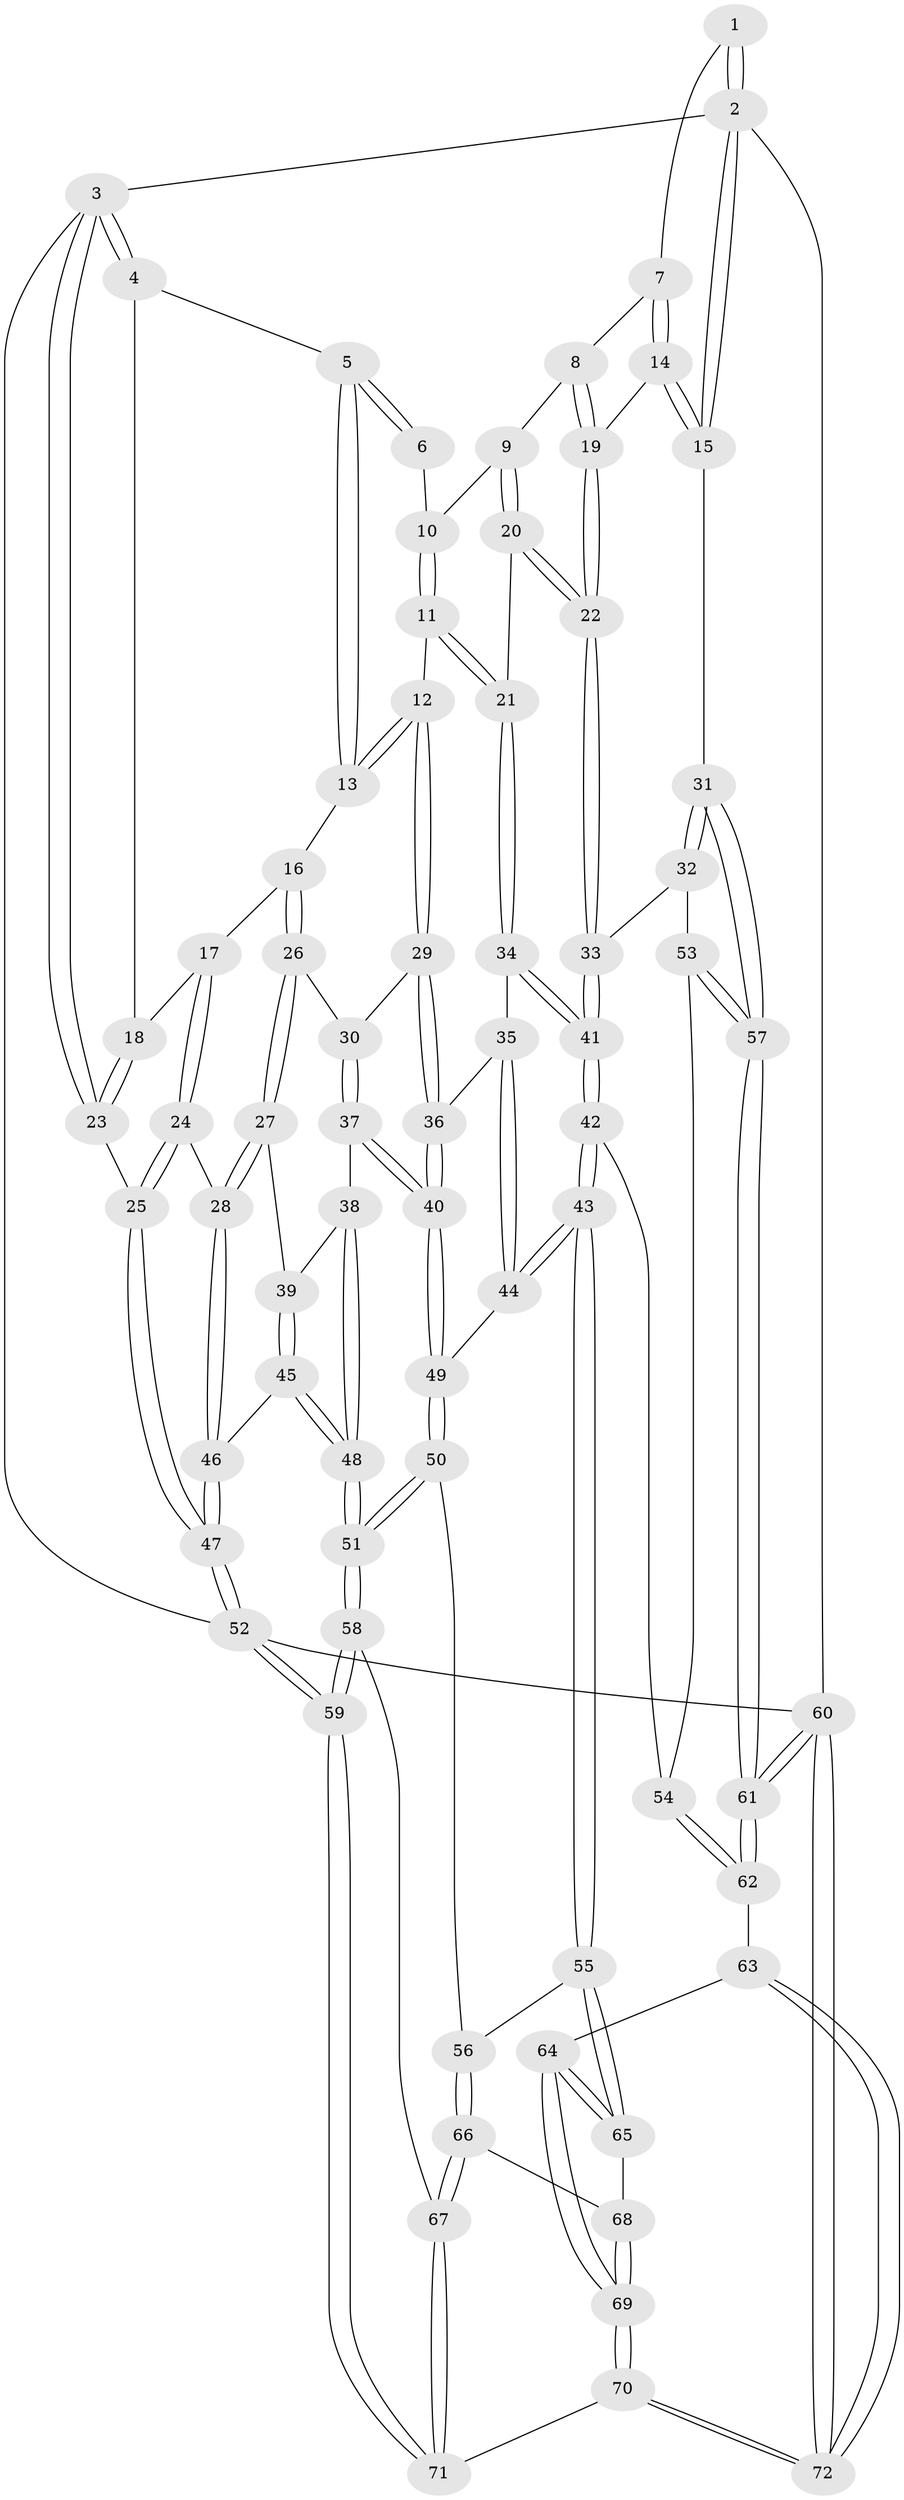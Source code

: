 // Generated by graph-tools (version 1.1) at 2025/38/03/09/25 02:38:26]
// undirected, 72 vertices, 177 edges
graph export_dot {
graph [start="1"]
  node [color=gray90,style=filled];
  1 [pos="+0.7619525286586872+0"];
  2 [pos="+1+0"];
  3 [pos="+0+0"];
  4 [pos="+0.3158092909218912+0"];
  5 [pos="+0.35192872804187403+0"];
  6 [pos="+0.5909003480049763+0"];
  7 [pos="+0.7891533390391958+0"];
  8 [pos="+0.7920880351938695+0.05823774099609874"];
  9 [pos="+0.7020867685367834+0.1330164323436924"];
  10 [pos="+0.6253715019368693+0.1078447350275226"];
  11 [pos="+0.4418125945946184+0.19247879444615176"];
  12 [pos="+0.43567143361145805+0.18869507611487296"];
  13 [pos="+0.38925678993807283+0.05396851141447851"];
  14 [pos="+1+0.16591960584164248"];
  15 [pos="+1+0.19095412501970235"];
  16 [pos="+0.16655649548496912+0.2294044503870706"];
  17 [pos="+0.11685289158941355+0.20161359411892008"];
  18 [pos="+0.1044975810398495+0.1810579366696911"];
  19 [pos="+0.8479296029631024+0.1480096922702259"];
  20 [pos="+0.6408502796763993+0.2517369617829827"];
  21 [pos="+0.5331021317274407+0.26988671163469113"];
  22 [pos="+0.8147758829038194+0.3348157769791043"];
  23 [pos="+0+0.09057978255750744"];
  24 [pos="+0.06631333008403781+0.31381798003137346"];
  25 [pos="+0+0.2545514780537638"];
  26 [pos="+0.18503548662858776+0.25457031387736095"];
  27 [pos="+0.13239446923727488+0.3904509242967152"];
  28 [pos="+0.11113469063061679+0.3925484022332361"];
  29 [pos="+0.35537939550514175+0.2715190762136825"];
  30 [pos="+0.30305725244804743+0.2981065347263841"];
  31 [pos="+1+0.4235939192609842"];
  32 [pos="+0.8946216541732792+0.4212108803927532"];
  33 [pos="+0.8519224447657866+0.4112038806235554"];
  34 [pos="+0.5376223193233006+0.32639444129240097"];
  35 [pos="+0.5145077822740457+0.3625967401133749"];
  36 [pos="+0.3873414695603193+0.4340025099614346"];
  37 [pos="+0.24863945828257003+0.4004681286603183"];
  38 [pos="+0.2459435310053548+0.4019959351511448"];
  39 [pos="+0.16367260250073604+0.40147207628557163"];
  40 [pos="+0.3739631522057332+0.4761139913021835"];
  41 [pos="+0.6900176009651345+0.5310534203547959"];
  42 [pos="+0.6759296251143413+0.5600466490496044"];
  43 [pos="+0.6605294895387448+0.5783372828794426"];
  44 [pos="+0.47607278656289853+0.506300981223838"];
  45 [pos="+0.18261548162695246+0.5825615581653976"];
  46 [pos="+0+0.5165560991114505"];
  47 [pos="+0+0.5600095284893235"];
  48 [pos="+0.2402315792339522+0.6206187431907472"];
  49 [pos="+0.3894642238339025+0.528759353670724"];
  50 [pos="+0.3436006104874448+0.6172189458044487"];
  51 [pos="+0.2418825453551321+0.6226512763495083"];
  52 [pos="+0+1"];
  53 [pos="+0.8842668064187217+0.622459844718976"];
  54 [pos="+0.8704935733849897+0.6702971843636917"];
  55 [pos="+0.6391702139161828+0.6479969720205683"];
  56 [pos="+0.3453607755861506+0.6190630433724205"];
  57 [pos="+1+0.6064162383643877"];
  58 [pos="+0.07205354825447546+0.9198701518268455"];
  59 [pos="+0+1"];
  60 [pos="+1+1"];
  61 [pos="+1+0.7621165624010234"];
  62 [pos="+0.8952455879340058+0.7337991212768661"];
  63 [pos="+0.7696762767372607+0.8200449178893844"];
  64 [pos="+0.7227660464642038+0.8022941452274744"];
  65 [pos="+0.6394229397018895+0.694583423786011"];
  66 [pos="+0.4121461973867447+0.7692284748704614"];
  67 [pos="+0.404857088398962+0.7810206461691974"];
  68 [pos="+0.5168702418470582+0.7736415171976508"];
  69 [pos="+0.5469165266634838+1"];
  70 [pos="+0.5110932368846954+1"];
  71 [pos="+0.42288104253358644+1"];
  72 [pos="+1+1"];
  1 -- 2;
  1 -- 2;
  1 -- 7;
  2 -- 3;
  2 -- 15;
  2 -- 15;
  2 -- 60;
  3 -- 4;
  3 -- 4;
  3 -- 23;
  3 -- 23;
  3 -- 52;
  4 -- 5;
  4 -- 18;
  5 -- 6;
  5 -- 6;
  5 -- 13;
  5 -- 13;
  6 -- 10;
  7 -- 8;
  7 -- 14;
  7 -- 14;
  8 -- 9;
  8 -- 19;
  8 -- 19;
  9 -- 10;
  9 -- 20;
  9 -- 20;
  10 -- 11;
  10 -- 11;
  11 -- 12;
  11 -- 21;
  11 -- 21;
  12 -- 13;
  12 -- 13;
  12 -- 29;
  12 -- 29;
  13 -- 16;
  14 -- 15;
  14 -- 15;
  14 -- 19;
  15 -- 31;
  16 -- 17;
  16 -- 26;
  16 -- 26;
  17 -- 18;
  17 -- 24;
  17 -- 24;
  18 -- 23;
  18 -- 23;
  19 -- 22;
  19 -- 22;
  20 -- 21;
  20 -- 22;
  20 -- 22;
  21 -- 34;
  21 -- 34;
  22 -- 33;
  22 -- 33;
  23 -- 25;
  24 -- 25;
  24 -- 25;
  24 -- 28;
  25 -- 47;
  25 -- 47;
  26 -- 27;
  26 -- 27;
  26 -- 30;
  27 -- 28;
  27 -- 28;
  27 -- 39;
  28 -- 46;
  28 -- 46;
  29 -- 30;
  29 -- 36;
  29 -- 36;
  30 -- 37;
  30 -- 37;
  31 -- 32;
  31 -- 32;
  31 -- 57;
  31 -- 57;
  32 -- 33;
  32 -- 53;
  33 -- 41;
  33 -- 41;
  34 -- 35;
  34 -- 41;
  34 -- 41;
  35 -- 36;
  35 -- 44;
  35 -- 44;
  36 -- 40;
  36 -- 40;
  37 -- 38;
  37 -- 40;
  37 -- 40;
  38 -- 39;
  38 -- 48;
  38 -- 48;
  39 -- 45;
  39 -- 45;
  40 -- 49;
  40 -- 49;
  41 -- 42;
  41 -- 42;
  42 -- 43;
  42 -- 43;
  42 -- 54;
  43 -- 44;
  43 -- 44;
  43 -- 55;
  43 -- 55;
  44 -- 49;
  45 -- 46;
  45 -- 48;
  45 -- 48;
  46 -- 47;
  46 -- 47;
  47 -- 52;
  47 -- 52;
  48 -- 51;
  48 -- 51;
  49 -- 50;
  49 -- 50;
  50 -- 51;
  50 -- 51;
  50 -- 56;
  51 -- 58;
  51 -- 58;
  52 -- 59;
  52 -- 59;
  52 -- 60;
  53 -- 54;
  53 -- 57;
  53 -- 57;
  54 -- 62;
  54 -- 62;
  55 -- 56;
  55 -- 65;
  55 -- 65;
  56 -- 66;
  56 -- 66;
  57 -- 61;
  57 -- 61;
  58 -- 59;
  58 -- 59;
  58 -- 67;
  59 -- 71;
  59 -- 71;
  60 -- 61;
  60 -- 61;
  60 -- 72;
  60 -- 72;
  61 -- 62;
  61 -- 62;
  62 -- 63;
  63 -- 64;
  63 -- 72;
  63 -- 72;
  64 -- 65;
  64 -- 65;
  64 -- 69;
  64 -- 69;
  65 -- 68;
  66 -- 67;
  66 -- 67;
  66 -- 68;
  67 -- 71;
  67 -- 71;
  68 -- 69;
  68 -- 69;
  69 -- 70;
  69 -- 70;
  70 -- 71;
  70 -- 72;
  70 -- 72;
}
